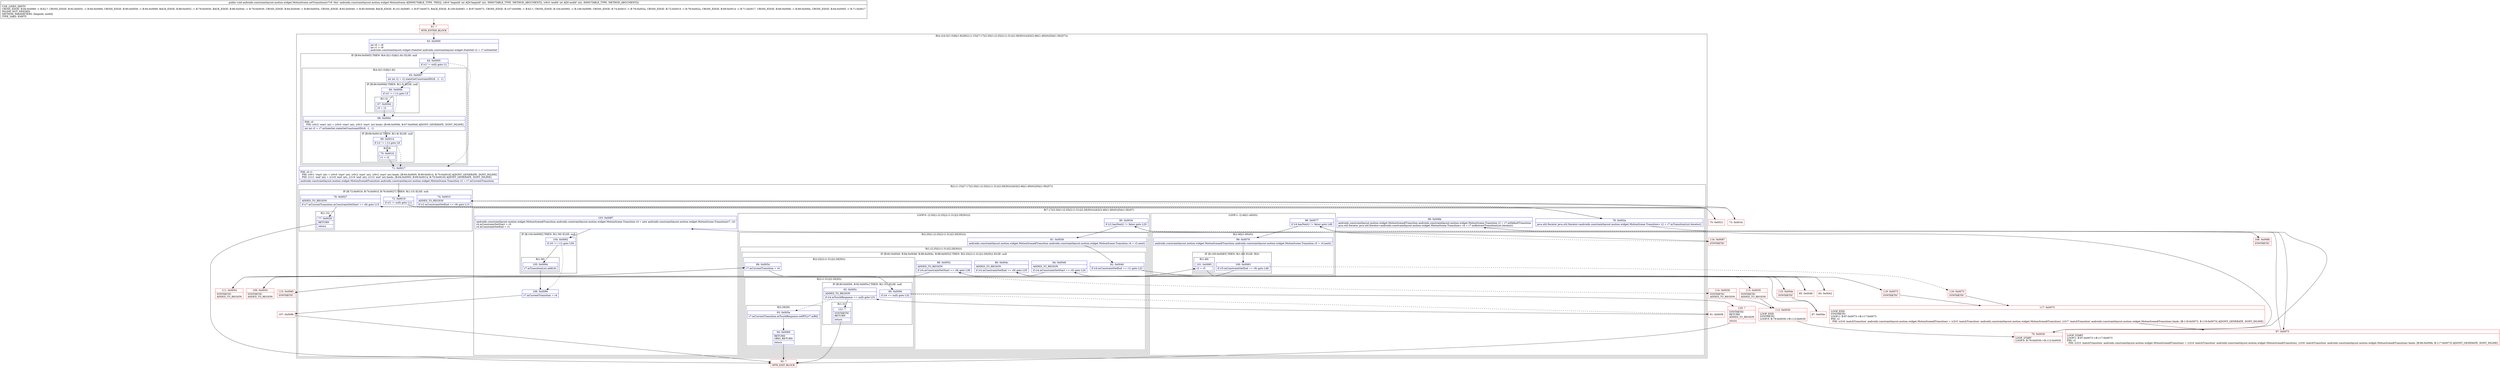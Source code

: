 digraph "CFG forandroidx.constraintlayout.motion.widget.MotionScene.setTransition(II)V" {
subgraph cluster_Region_1044575303 {
label = "R(4:1|(4:3|(1:5)|6|(1:8))|9|(2:(1:15)|(7:17|(2:20|(1:(2:25|(2:(1:31)|(2:29|30)))))|43|(2:46|(1:49)(0))|54|(1:56)|57)))";
node [shape=record,color=blue];
Node_63 [shape=record,label="{63\:\ 0x0000|int r0 = r8\lint r1 = r9\landroidx.constraintlayout.widget.StateSet androidx.constraintlayout.widget.StateSet r2 = r7.mStateSet\l}"];
subgraph cluster_IfRegion_384296638 {
label = "IF [B:64:0x0005] THEN: R(4:3|(1:5)|6|(1:8)) ELSE: null";
node [shape=record,color=blue];
Node_64 [shape=record,label="{64\:\ 0x0005|if (r2 != null) goto L3\l}"];
subgraph cluster_Region_885338362 {
label = "R(4:3|(1:5)|6|(1:8))";
node [shape=record,color=blue];
Node_65 [shape=record,label="{65\:\ 0x0007|int int r2 = r2.stateGetConstraintID(r8, \-1, \-1)\l}"];
subgraph cluster_IfRegion_1975695417 {
label = "IF [B:66:0x000b] THEN: R(1:5) ELSE: null";
node [shape=record,color=blue];
Node_66 [shape=record,label="{66\:\ 0x000b|if (r2 != (\-1)) goto L5\l}"];
subgraph cluster_Region_630568534 {
label = "R(1:5)";
node [shape=record,color=blue];
Node_67 [shape=record,label="{67\:\ 0x000d|r0 = r2\l}"];
}
}
Node_68 [shape=record,label="{68\:\ 0x000e|PHI: r0 \l  PHI: (r0v2 'start' int) = (r0v0 'start' int), (r0v3 'start' int) binds: [B:66:0x000b, B:67:0x000d] A[DONT_GENERATE, DONT_INLINE]\l|int int r2 = r7.mStateSet.stateGetConstraintID(r9, \-1, \-1)\l}"];
subgraph cluster_IfRegion_1600998187 {
label = "IF [B:69:0x0014] THEN: R(1:8) ELSE: null";
node [shape=record,color=blue];
Node_69 [shape=record,label="{69\:\ 0x0014|if (r2 != (\-1)) goto L8\l}"];
subgraph cluster_Region_381992110 {
label = "R(1:8)";
node [shape=record,color=blue];
Node_70 [shape=record,label="{70\:\ 0x0016|r1 = r2\l}"];
}
}
}
}
Node_71 [shape=record,label="{71\:\ 0x0017|PHI: r0 r1 \l  PHI: (r0v1 'start' int) = (r0v0 'start' int), (r0v2 'start' int), (r0v2 'start' int) binds: [B:64:0x0005, B:69:0x0014, B:70:0x0016] A[DONT_GENERATE, DONT_INLINE]\l  PHI: (r1v1 'end' int) = (r1v0 'end' int), (r1v0 'end' int), (r1v2 'end' int) binds: [B:64:0x0005, B:69:0x0014, B:70:0x0016] A[DONT_GENERATE, DONT_INLINE]\l|androidx.constraintlayout.motion.widget.MotionScene$Transition androidx.constraintlayout.motion.widget.MotionScene.Transition r2 = r7.mCurrentTransition\l}"];
subgraph cluster_Region_457814883 {
label = "R(2:(1:15)|(7:17|(2:20|(1:(2:25|(2:(1:31)|(2:29|30)))))|43|(2:46|(1:49)(0))|54|(1:56)|57))";
node [shape=record,color=blue];
subgraph cluster_IfRegion_1981655639 {
label = "IF [B:72:0x0019, B:74:0x001f, B:76:0x0027] THEN: R(1:15) ELSE: null";
node [shape=record,color=blue];
Node_72 [shape=record,label="{72\:\ 0x0019|if (r2 != null) goto L11\l}"];
Node_74 [shape=record,label="{74\:\ 0x001f|ADDED_TO_REGION\l|if (r2.mConstraintSetEnd == r9) goto L13\l}"];
Node_76 [shape=record,label="{76\:\ 0x0027|ADDED_TO_REGION\l|if (r7.mCurrentTransition.mConstraintSetStart == r8) goto L15\l}"];
subgraph cluster_Region_1575537949 {
label = "R(1:15)";
node [shape=record,color=blue];
Node_77 [shape=record,label="{77\:\ 0x0029|RETURN\l|return\l}"];
}
}
subgraph cluster_Region_933409868 {
label = "R(7:17|(2:20|(1:(2:25|(2:(1:31)|(2:29|30)))))|43|(2:46|(1:49)(0))|54|(1:56)|57)";
node [shape=record,color=blue];
Node_78 [shape=record,label="{78\:\ 0x002a|java.util.Iterator java.util.Iterator\<androidx.constraintlayout.motion.widget.MotionScene.Transition\> r2 = r7.mTransitionList.iterator()\l}"];
subgraph cluster_LoopRegion_1167018486 {
label = "LOOP:0: (2:20|(1:(2:25|(2:(1:31)|(2:29|30)))))";
node [shape=record,color=blue];
Node_80 [shape=record,label="{80\:\ 0x0034|if (r2.hasNext() != false) goto L20\l}"];
subgraph cluster_Region_1819579887 {
label = "R(2:20|(1:(2:25|(2:(1:31)|(2:29|30)))))";
node [shape=record,color=blue];
Node_81 [shape=record,label="{81\:\ 0x0036|androidx.constraintlayout.motion.widget.MotionScene$Transition androidx.constraintlayout.motion.widget.MotionScene.Transition r4 = r2.next()\l}"];
subgraph cluster_Region_1267957654 {
label = "R(1:(2:25|(2:(1:31)|(2:29|30))))";
node [shape=record,color=blue];
subgraph cluster_IfRegion_1463481123 {
label = "IF [B:82:0x0040, B:84:0x0046, B:86:0x004c, B:88:0x0052] THEN: R(2:25|(2:(1:31)|(2:29|30))) ELSE: null";
node [shape=record,color=blue];
Node_82 [shape=record,label="{82\:\ 0x0040|if (r4.mConstraintSetEnd == r1) goto L22\l}"];
Node_84 [shape=record,label="{84\:\ 0x0046|ADDED_TO_REGION\l|if (r4.mConstraintSetStart == r0) goto L24\l}"];
Node_86 [shape=record,label="{86\:\ 0x004c|ADDED_TO_REGION\l|if (r4.mConstraintSetEnd == r9) goto L35\l}"];
Node_88 [shape=record,label="{88\:\ 0x0052|ADDED_TO_REGION\l|if (r4.mConstraintSetStart == r8) goto L38\l}"];
subgraph cluster_Region_619047104 {
label = "R(2:25|(2:(1:31)|(2:29|30)))";
node [shape=record,color=blue];
Node_89 [shape=record,label="{89\:\ 0x0054|r7.mCurrentTransition = r4\l}"];
subgraph cluster_Region_309992998 {
label = "R(2:(1:31)|(2:29|30))";
node [shape=record,color=blue];
subgraph cluster_IfRegion_1935184658 {
label = "IF [B:90:0x0056, B:92:0x005c] THEN: R(1:31) ELSE: null";
node [shape=record,color=blue];
Node_90 [shape=record,label="{90\:\ 0x0056|if (r4 == null) goto L32\l}"];
Node_92 [shape=record,label="{92\:\ 0x005c|ADDED_TO_REGION\l|if (r4.mTouchResponse == null) goto L31\l}"];
subgraph cluster_Region_1149138337 {
label = "R(1:31)";
node [shape=record,color=blue];
Node_121 [shape=record,label="{121\:\ ?|SYNTHETIC\lRETURN\l|return\l}"];
}
}
subgraph cluster_Region_1608898582 {
label = "R(2:29|30)";
node [shape=record,color=blue];
Node_93 [shape=record,label="{93\:\ 0x005e|r7.mCurrentTransition.mTouchResponse.setRTL(r7.mRtl)\l}"];
Node_94 [shape=record,label="{94\:\ 0x0069|RETURN\lORIG_RETURN\l|return\l}"];
}
}
}
}
}
}
}
Node_96 [shape=record,label="{96\:\ 0x006b|androidx.constraintlayout.motion.widget.MotionScene$Transition androidx.constraintlayout.motion.widget.MotionScene.Transition r2 = r7.mDefaultTransition\ljava.util.Iterator java.util.Iterator\<androidx.constraintlayout.motion.widget.MotionScene.Transition\> r4 = r7.mAbstractTransitionList.iterator()\l}"];
subgraph cluster_LoopRegion_1795123483 {
label = "LOOP:1: (2:46|(1:49)(0))";
node [shape=record,color=blue];
Node_98 [shape=record,label="{98\:\ 0x0077|if (r4.hasNext() != false) goto L46\l}"];
subgraph cluster_Region_1434475851 {
label = "R(2:46|(1:49)(0))";
node [shape=record,color=blue];
Node_99 [shape=record,label="{99\:\ 0x0079|androidx.constraintlayout.motion.widget.MotionScene$Transition androidx.constraintlayout.motion.widget.MotionScene.Transition r5 = r4.next()\l}"];
subgraph cluster_IfRegion_902031570 {
label = "IF [B:100:0x0083] THEN: R(1:49) ELSE: R(0)";
node [shape=record,color=blue];
Node_100 [shape=record,label="{100\:\ 0x0083|if (r5.mConstraintSetEnd == r9) goto L48\l}"];
subgraph cluster_Region_1898654331 {
label = "R(1:49)";
node [shape=record,color=blue];
Node_101 [shape=record,label="{101\:\ 0x0085|r2 = r5\l}"];
}
subgraph cluster_Region_257586099 {
label = "R(0)";
node [shape=record,color=blue];
}
}
}
}
Node_103 [shape=record,label="{103\:\ 0x0087|androidx.constraintlayout.motion.widget.MotionScene$Transition androidx.constraintlayout.motion.widget.MotionScene.Transition r4 = new androidx.constraintlayout.motion.widget.MotionScene.Transition(r7, r2)\lr4.mConstraintSetStart = r0\lr4.mConstraintSetEnd = r1\l}"];
subgraph cluster_IfRegion_510369331 {
label = "IF [B:104:0x0092] THEN: R(1:56) ELSE: null";
node [shape=record,color=blue];
Node_104 [shape=record,label="{104\:\ 0x0092|if (r0 != (\-1)) goto L56\l}"];
subgraph cluster_Region_487813625 {
label = "R(1:56)";
node [shape=record,color=blue];
Node_105 [shape=record,label="{105\:\ 0x0094|r7.mTransitionList.add(r4)\l}"];
}
}
Node_106 [shape=record,label="{106\:\ 0x0099|r7.mCurrentTransition = r4\l}"];
}
}
}
Node_61 [shape=record,color=red,label="{61\:\ ?|MTH_ENTER_BLOCK\l}"];
Node_73 [shape=record,color=red,label="{73\:\ 0x001b}"];
Node_75 [shape=record,color=red,label="{75\:\ 0x0021}"];
Node_62 [shape=record,color=red,label="{62\:\ ?|MTH_EXIT_BLOCK\l}"];
Node_79 [shape=record,color=red,label="{79\:\ 0x0030|LOOP_START\lLOOP:0: B:79:0x0030\-\>B:112:0x0030\l}"];
Node_83 [shape=record,color=red,label="{83\:\ 0x0042}"];
Node_109 [shape=record,color=red,label="{109\:\ 0x0054|SYNTHETIC\lADDED_TO_REGION\l}"];
Node_91 [shape=record,color=red,label="{91\:\ 0x0058}"];
Node_120 [shape=record,color=red,label="{120\:\ ?|SYNTHETIC\lRETURN\lADDED_TO_REGION\l|return\l}"];
Node_85 [shape=record,color=red,label="{85\:\ 0x0048}"];
Node_110 [shape=record,color=red,label="{110\:\ 0x004e|SYNTHETIC\l}"];
Node_87 [shape=record,color=red,label="{87\:\ 0x004e}"];
Node_111 [shape=record,color=red,label="{111\:\ 0x0054|SYNTHETIC\lADDED_TO_REGION\l}"];
Node_114 [shape=record,color=red,label="{114\:\ 0x0030|SYNTHETIC\lADDED_TO_REGION\l}"];
Node_112 [shape=record,color=red,label="{112\:\ 0x0030|LOOP_END\lSYNTHETIC\lLOOP:0: B:79:0x0030\-\>B:112:0x0030\l}"];
Node_113 [shape=record,color=red,label="{113\:\ 0x0030|SYNTHETIC\lADDED_TO_REGION\l}"];
Node_108 [shape=record,color=red,label="{108\:\ 0x006b|SYNTHETIC\l}"];
Node_97 [shape=record,color=red,label="{97\:\ 0x0073|LOOP_START\lLOOP:1: B:97:0x0073\-\>B:117:0x0073\lPHI: r2 \l  PHI: (r2v5 'matchTransition' androidx.constraintlayout.motion.widget.MotionScene$Transition) = (r2v4 'matchTransition' androidx.constraintlayout.motion.widget.MotionScene$Transition), (r2v6 'matchTransition' androidx.constraintlayout.motion.widget.MotionScene$Transition) binds: [B:96:0x006b, B:117:0x0073] A[DONT_GENERATE, DONT_INLINE]\l}"];
Node_115 [shape=record,color=red,label="{115\:\ 0x0085|SYNTHETIC\l}"];
Node_119 [shape=record,color=red,label="{119\:\ 0x0073|SYNTHETIC\l}"];
Node_117 [shape=record,color=red,label="{117\:\ 0x0073|LOOP_END\lSYNTHETIC\lLOOP:1: B:97:0x0073\-\>B:117:0x0073\lPHI: r2 \l  PHI: (r2v6 'matchTransition' androidx.constraintlayout.motion.widget.MotionScene$Transition) = (r2v5 'matchTransition' androidx.constraintlayout.motion.widget.MotionScene$Transition), (r2v7 'matchTransition' androidx.constraintlayout.motion.widget.MotionScene$Transition) binds: [B:118:0x0073, B:119:0x0073] A[DONT_GENERATE, DONT_INLINE]\l}"];
Node_118 [shape=record,color=red,label="{118\:\ 0x0073|SYNTHETIC\l}"];
Node_116 [shape=record,color=red,label="{116\:\ 0x0087|SYNTHETIC\l}"];
Node_107 [shape=record,color=red,label="{107\:\ 0x009b}"];
MethodNode[shape=record,label="{public void androidx.constraintlayout.motion.widget.MotionScene.setTransition((r7v0 'this' androidx.constraintlayout.motion.widget.MotionScene A[IMMUTABLE_TYPE, THIS]), (r8v0 'beginId' int A[D('beginId' int), IMMUTABLE_TYPE, METHOD_ARGUMENT]), (r9v0 'endId' int A[D('endId' int), IMMUTABLE_TYPE, METHOD_ARGUMENT]))  | USE_LINES_HINTS\lCROSS_EDGE: B:94:0x0069 \-\> B:62:?, CROSS_EDGE: B:92:0x005c \-\> B:94:0x0069, CROSS_EDGE: B:90:0x0056 \-\> B:94:0x0069, BACK_EDGE: B:88:0x0052 \-\> B:79:0x0030, BACK_EDGE: B:86:0x004c \-\> B:79:0x0030, CROSS_EDGE: B:84:0x0046 \-\> B:89:0x0054, CROSS_EDGE: B:82:0x0040 \-\> B:85:0x0048, BACK_EDGE: B:101:0x0085 \-\> B:97:0x0073, BACK_EDGE: B:100:0x0083 \-\> B:97:0x0073, CROSS_EDGE: B:107:0x009b \-\> B:62:?, CROSS_EDGE: B:104:0x0092 \-\> B:106:0x0099, CROSS_EDGE: B:74:0x001f \-\> B:78:0x002a, CROSS_EDGE: B:72:0x0019 \-\> B:78:0x002a, CROSS_EDGE: B:69:0x0014 \-\> B:71:0x0017, CROSS_EDGE: B:66:0x000b \-\> B:68:0x000e, CROSS_EDGE: B:64:0x0005 \-\> B:71:0x0017\lINLINE_NOT_NEEDED\lMETHOD_PARAMETERS: [beginId, endId]\lTYPE_VARS: EMPTY\l}"];
MethodNode -> Node_61;Node_63 -> Node_64;
Node_64 -> Node_65;
Node_64 -> Node_71[style=dashed];
Node_65 -> Node_66;
Node_66 -> Node_67;
Node_66 -> Node_68[style=dashed];
Node_67 -> Node_68;
Node_68 -> Node_69;
Node_69 -> Node_70;
Node_69 -> Node_71[style=dashed];
Node_70 -> Node_71;
Node_71 -> Node_72;
Node_72 -> Node_73;
Node_72 -> Node_78[style=dashed];
Node_74 -> Node_75;
Node_74 -> Node_78[style=dashed];
Node_76 -> Node_77;
Node_76 -> Node_78[style=dashed];
Node_77 -> Node_62;
Node_78 -> Node_79;
Node_80 -> Node_81;
Node_80 -> Node_108[style=dashed];
Node_81 -> Node_82;
Node_82 -> Node_83;
Node_82 -> Node_85[style=dashed];
Node_84 -> Node_85[style=dashed];
Node_84 -> Node_109;
Node_86 -> Node_110;
Node_86 -> Node_113[style=dashed];
Node_88 -> Node_111;
Node_88 -> Node_114[style=dashed];
Node_89 -> Node_90;
Node_90 -> Node_91[style=dashed];
Node_90 -> Node_120;
Node_92 -> Node_93[style=dashed];
Node_92 -> Node_121;
Node_121 -> Node_62;
Node_93 -> Node_94;
Node_94 -> Node_62;
Node_96 -> Node_97;
Node_98 -> Node_99;
Node_98 -> Node_116[style=dashed];
Node_99 -> Node_100;
Node_100 -> Node_115;
Node_100 -> Node_118[style=dashed];
Node_101 -> Node_119;
Node_103 -> Node_104;
Node_104 -> Node_105;
Node_104 -> Node_106[style=dashed];
Node_105 -> Node_106;
Node_106 -> Node_107;
Node_61 -> Node_63;
Node_73 -> Node_74;
Node_75 -> Node_76;
Node_79 -> Node_80;
Node_83 -> Node_84;
Node_109 -> Node_89;
Node_91 -> Node_92;
Node_120 -> Node_62;
Node_85 -> Node_86;
Node_110 -> Node_87;
Node_87 -> Node_88;
Node_111 -> Node_89;
Node_114 -> Node_112;
Node_112 -> Node_79;
Node_113 -> Node_112;
Node_108 -> Node_96;
Node_97 -> Node_98;
Node_115 -> Node_101;
Node_119 -> Node_117;
Node_117 -> Node_97;
Node_118 -> Node_117;
Node_116 -> Node_103;
Node_107 -> Node_62;
}

